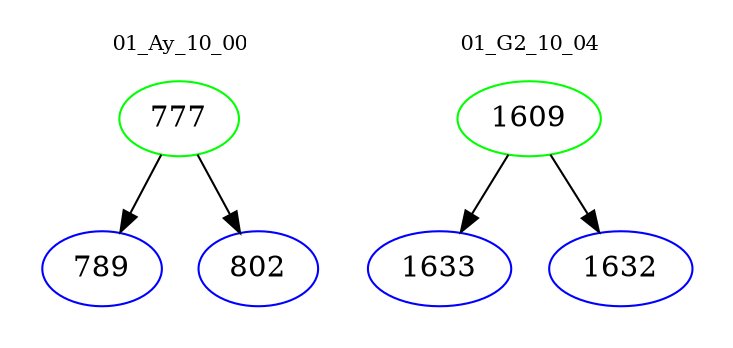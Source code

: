 digraph{
subgraph cluster_0 {
color = white
label = "01_Ay_10_00";
fontsize=10;
T0_777 [label="777", color="green"]
T0_777 -> T0_789 [color="black"]
T0_789 [label="789", color="blue"]
T0_777 -> T0_802 [color="black"]
T0_802 [label="802", color="blue"]
}
subgraph cluster_1 {
color = white
label = "01_G2_10_04";
fontsize=10;
T1_1609 [label="1609", color="green"]
T1_1609 -> T1_1633 [color="black"]
T1_1633 [label="1633", color="blue"]
T1_1609 -> T1_1632 [color="black"]
T1_1632 [label="1632", color="blue"]
}
}
